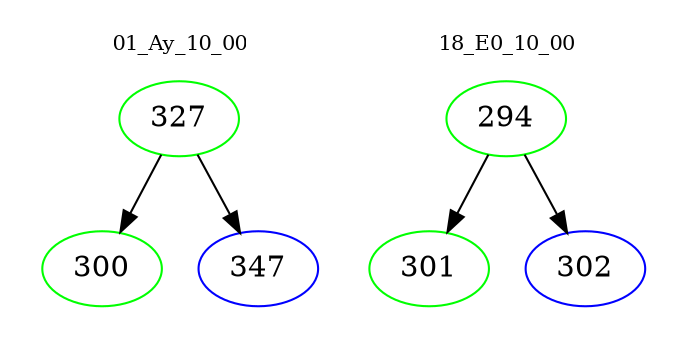 digraph{
subgraph cluster_0 {
color = white
label = "01_Ay_10_00";
fontsize=10;
T0_327 [label="327", color="green"]
T0_327 -> T0_300 [color="black"]
T0_300 [label="300", color="green"]
T0_327 -> T0_347 [color="black"]
T0_347 [label="347", color="blue"]
}
subgraph cluster_1 {
color = white
label = "18_E0_10_00";
fontsize=10;
T1_294 [label="294", color="green"]
T1_294 -> T1_301 [color="black"]
T1_301 [label="301", color="green"]
T1_294 -> T1_302 [color="black"]
T1_302 [label="302", color="blue"]
}
}
